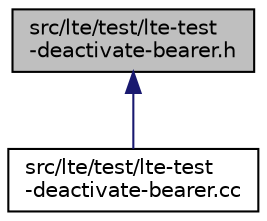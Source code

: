 digraph "src/lte/test/lte-test-deactivate-bearer.h"
{
 // LATEX_PDF_SIZE
  edge [fontname="Helvetica",fontsize="10",labelfontname="Helvetica",labelfontsize="10"];
  node [fontname="Helvetica",fontsize="10",shape=record];
  Node1 [label="src/lte/test/lte-test\l-deactivate-bearer.h",height=0.2,width=0.4,color="black", fillcolor="grey75", style="filled", fontcolor="black",tooltip=" "];
  Node1 -> Node2 [dir="back",color="midnightblue",fontsize="10",style="solid",fontname="Helvetica"];
  Node2 [label="src/lte/test/lte-test\l-deactivate-bearer.cc",height=0.2,width=0.4,color="black", fillcolor="white", style="filled",URL="$lte-test-deactivate-bearer_8cc.html",tooltip=" "];
}
